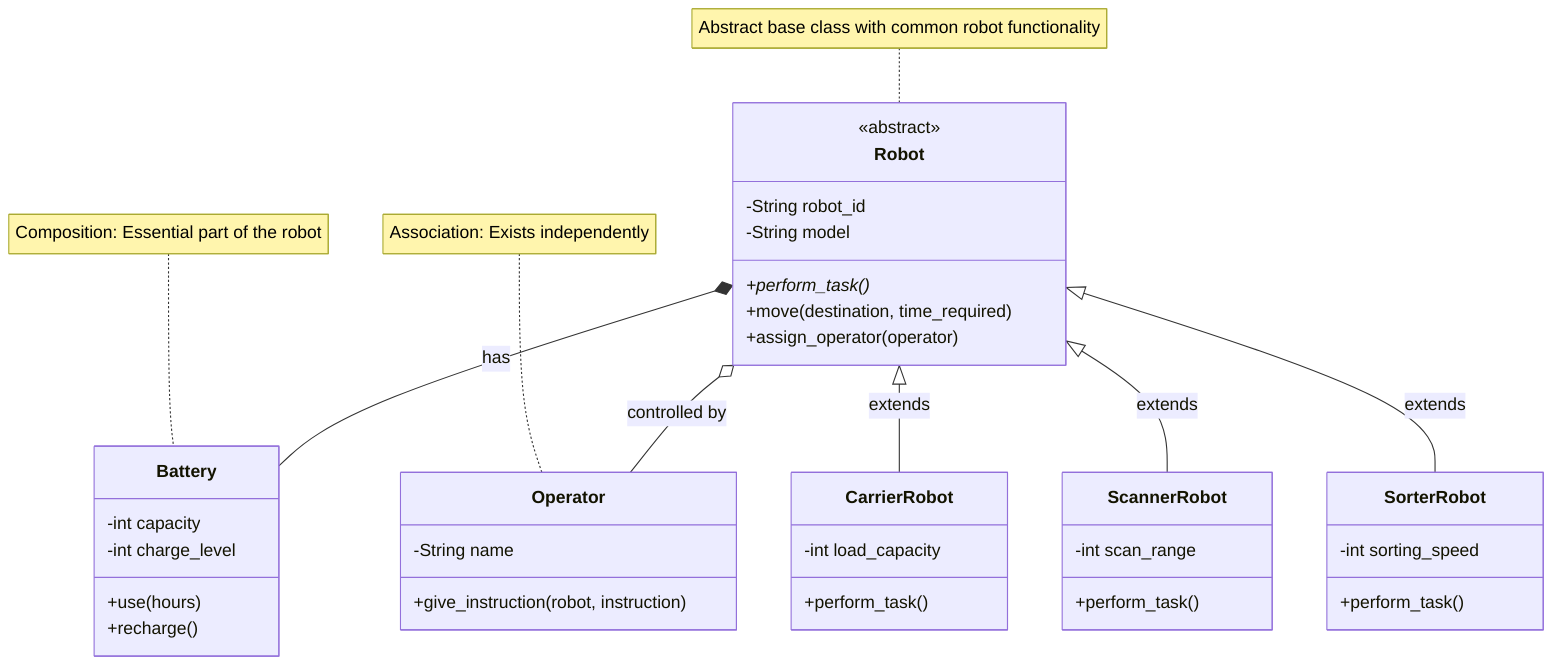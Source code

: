 classDiagram
    class Robot {
        <<abstract>>
        -String robot_id
        -String model
        +perform_task()* 
        +move(destination, time_required)
        +assign_operator(operator)
    }

    class Battery {
        -int capacity
        -int charge_level
        +use(hours)
        +recharge()
    }

    class Operator {
        -String name
        +give_instruction(robot, instruction)
    }

    class CarrierRobot {
        -int load_capacity
        +perform_task()
    }

    class ScannerRobot {
        -int scan_range
        +perform_task()
    }

    class SorterRobot {
        -int sorting_speed
        +perform_task()
    }

    Robot *-- Battery : has
    Robot o-- Operator : controlled by
    Robot <|-- CarrierRobot : extends
    Robot <|-- ScannerRobot : extends
    Robot <|-- SorterRobot : extends

    note for Robot "Abstract base class with common robot functionality"
    note for Battery "Composition: Essential part of the robot"
    note for Operator "Association: Exists independently"
